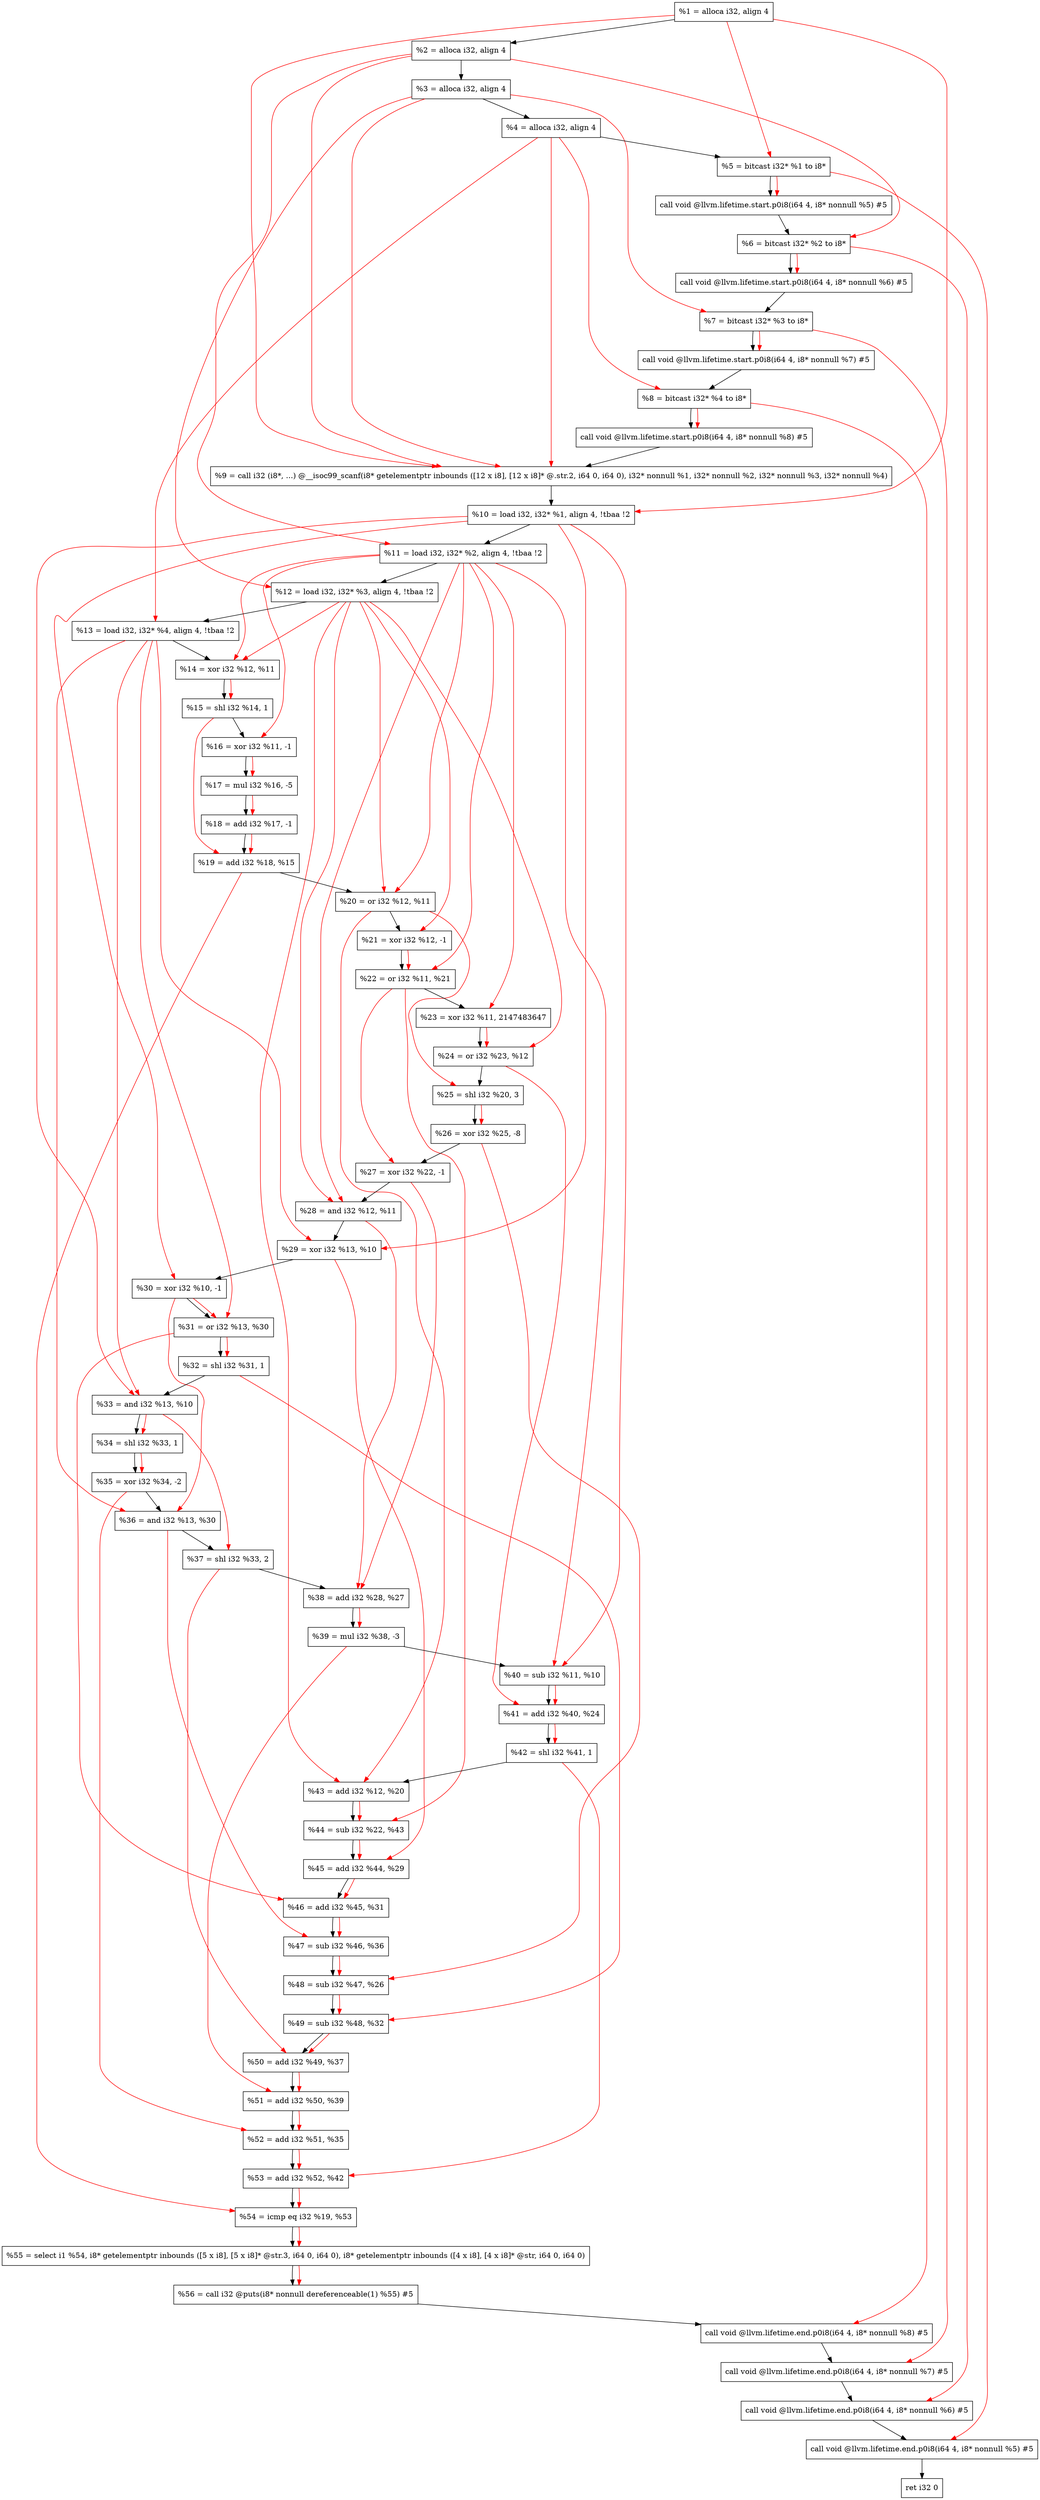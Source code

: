 digraph "DFG for'main' function" {
	Node0x7d4e38[shape=record, label="  %1 = alloca i32, align 4"];
	Node0x7d4eb8[shape=record, label="  %2 = alloca i32, align 4"];
	Node0x7d4f48[shape=record, label="  %3 = alloca i32, align 4"];
	Node0x7d4fa8[shape=record, label="  %4 = alloca i32, align 4"];
	Node0x7d5058[shape=record, label="  %5 = bitcast i32* %1 to i8*"];
	Node0x7d5488[shape=record, label="  call void @llvm.lifetime.start.p0i8(i64 4, i8* nonnull %5) #5"];
	Node0x7d5568[shape=record, label="  %6 = bitcast i32* %2 to i8*"];
	Node0x7d5668[shape=record, label="  call void @llvm.lifetime.start.p0i8(i64 4, i8* nonnull %6) #5"];
	Node0x7d5728[shape=record, label="  %7 = bitcast i32* %3 to i8*"];
	Node0x7d57d8[shape=record, label="  call void @llvm.lifetime.start.p0i8(i64 4, i8* nonnull %7) #5"];
	Node0x7d5898[shape=record, label="  %8 = bitcast i32* %4 to i8*"];
	Node0x7d5948[shape=record, label="  call void @llvm.lifetime.start.p0i8(i64 4, i8* nonnull %8) #5"];
	Node0x7cfbb0[shape=record, label="  %9 = call i32 (i8*, ...) @__isoc99_scanf(i8* getelementptr inbounds ([12 x i8], [12 x i8]* @.str.2, i64 0, i64 0), i32* nonnull %1, i32* nonnull %2, i32* nonnull %3, i32* nonnull %4)"];
	Node0x7d5b48[shape=record, label="  %10 = load i32, i32* %1, align 4, !tbaa !2"];
	Node0x7d6ab8[shape=record, label="  %11 = load i32, i32* %2, align 4, !tbaa !2"];
	Node0x7d7128[shape=record, label="  %12 = load i32, i32* %3, align 4, !tbaa !2"];
	Node0x7d7188[shape=record, label="  %13 = load i32, i32* %4, align 4, !tbaa !2"];
	Node0x7d7200[shape=record, label="  %14 = xor i32 %12, %11"];
	Node0x7d7270[shape=record, label="  %15 = shl i32 %14, 1"];
	Node0x7d72e0[shape=record, label="  %16 = xor i32 %11, -1"];
	Node0x7d7350[shape=record, label="  %17 = mul i32 %16, -5"];
	Node0x7d73c0[shape=record, label="  %18 = add i32 %17, -1"];
	Node0x7d7430[shape=record, label="  %19 = add i32 %18, %15"];
	Node0x7d74a0[shape=record, label="  %20 = or i32 %12, %11"];
	Node0x7d7510[shape=record, label="  %21 = xor i32 %12, -1"];
	Node0x7d7580[shape=record, label="  %22 = or i32 %11, %21"];
	Node0x7d75f0[shape=record, label="  %23 = xor i32 %11, 2147483647"];
	Node0x7d7660[shape=record, label="  %24 = or i32 %23, %12"];
	Node0x7d76d0[shape=record, label="  %25 = shl i32 %20, 3"];
	Node0x7d7740[shape=record, label="  %26 = xor i32 %25, -8"];
	Node0x7d77b0[shape=record, label="  %27 = xor i32 %22, -1"];
	Node0x7d7820[shape=record, label="  %28 = and i32 %12, %11"];
	Node0x7d7890[shape=record, label="  %29 = xor i32 %13, %10"];
	Node0x7d7900[shape=record, label="  %30 = xor i32 %10, -1"];
	Node0x7d7970[shape=record, label="  %31 = or i32 %13, %30"];
	Node0x7d79e0[shape=record, label="  %32 = shl i32 %31, 1"];
	Node0x7d7a50[shape=record, label="  %33 = and i32 %13, %10"];
	Node0x7d7ac0[shape=record, label="  %34 = shl i32 %33, 1"];
	Node0x7d7b30[shape=record, label="  %35 = xor i32 %34, -2"];
	Node0x7d7ba0[shape=record, label="  %36 = and i32 %13, %30"];
	Node0x7d7c10[shape=record, label="  %37 = shl i32 %33, 2"];
	Node0x7d7c80[shape=record, label="  %38 = add i32 %28, %27"];
	Node0x7d7cf0[shape=record, label="  %39 = mul i32 %38, -3"];
	Node0x7d7d60[shape=record, label="  %40 = sub i32 %11, %10"];
	Node0x7d7dd0[shape=record, label="  %41 = add i32 %40, %24"];
	Node0x7d7e40[shape=record, label="  %42 = shl i32 %41, 1"];
	Node0x7d7eb0[shape=record, label="  %43 = add i32 %12, %20"];
	Node0x7d7f20[shape=record, label="  %44 = sub i32 %22, %43"];
	Node0x7d7f90[shape=record, label="  %45 = add i32 %44, %29"];
	Node0x7d8000[shape=record, label="  %46 = add i32 %45, %31"];
	Node0x7d8070[shape=record, label="  %47 = sub i32 %46, %36"];
	Node0x7d80e0[shape=record, label="  %48 = sub i32 %47, %26"];
	Node0x7d8150[shape=record, label="  %49 = sub i32 %48, %32"];
	Node0x7d81c0[shape=record, label="  %50 = add i32 %49, %37"];
	Node0x7d8230[shape=record, label="  %51 = add i32 %50, %39"];
	Node0x7d82a0[shape=record, label="  %52 = add i32 %51, %35"];
	Node0x7d8310[shape=record, label="  %53 = add i32 %52, %42"];
	Node0x7d8380[shape=record, label="  %54 = icmp eq i32 %19, %53"];
	Node0x7748b8[shape=record, label="  %55 = select i1 %54, i8* getelementptr inbounds ([5 x i8], [5 x i8]* @str.3, i64 0, i64 0), i8* getelementptr inbounds ([4 x i8], [4 x i8]* @str, i64 0, i64 0)"];
	Node0x7d8410[shape=record, label="  %56 = call i32 @puts(i8* nonnull dereferenceable(1) %55) #5"];
	Node0x7d86b8[shape=record, label="  call void @llvm.lifetime.end.p0i8(i64 4, i8* nonnull %8) #5"];
	Node0x7d8818[shape=record, label="  call void @llvm.lifetime.end.p0i8(i64 4, i8* nonnull %7) #5"];
	Node0x7d8928[shape=record, label="  call void @llvm.lifetime.end.p0i8(i64 4, i8* nonnull %6) #5"];
	Node0x7d8a38[shape=record, label="  call void @llvm.lifetime.end.p0i8(i64 4, i8* nonnull %5) #5"];
	Node0x7d8af8[shape=record, label="  ret i32 0"];
	Node0x7d4e38 -> Node0x7d4eb8;
	Node0x7d4eb8 -> Node0x7d4f48;
	Node0x7d4f48 -> Node0x7d4fa8;
	Node0x7d4fa8 -> Node0x7d5058;
	Node0x7d5058 -> Node0x7d5488;
	Node0x7d5488 -> Node0x7d5568;
	Node0x7d5568 -> Node0x7d5668;
	Node0x7d5668 -> Node0x7d5728;
	Node0x7d5728 -> Node0x7d57d8;
	Node0x7d57d8 -> Node0x7d5898;
	Node0x7d5898 -> Node0x7d5948;
	Node0x7d5948 -> Node0x7cfbb0;
	Node0x7cfbb0 -> Node0x7d5b48;
	Node0x7d5b48 -> Node0x7d6ab8;
	Node0x7d6ab8 -> Node0x7d7128;
	Node0x7d7128 -> Node0x7d7188;
	Node0x7d7188 -> Node0x7d7200;
	Node0x7d7200 -> Node0x7d7270;
	Node0x7d7270 -> Node0x7d72e0;
	Node0x7d72e0 -> Node0x7d7350;
	Node0x7d7350 -> Node0x7d73c0;
	Node0x7d73c0 -> Node0x7d7430;
	Node0x7d7430 -> Node0x7d74a0;
	Node0x7d74a0 -> Node0x7d7510;
	Node0x7d7510 -> Node0x7d7580;
	Node0x7d7580 -> Node0x7d75f0;
	Node0x7d75f0 -> Node0x7d7660;
	Node0x7d7660 -> Node0x7d76d0;
	Node0x7d76d0 -> Node0x7d7740;
	Node0x7d7740 -> Node0x7d77b0;
	Node0x7d77b0 -> Node0x7d7820;
	Node0x7d7820 -> Node0x7d7890;
	Node0x7d7890 -> Node0x7d7900;
	Node0x7d7900 -> Node0x7d7970;
	Node0x7d7970 -> Node0x7d79e0;
	Node0x7d79e0 -> Node0x7d7a50;
	Node0x7d7a50 -> Node0x7d7ac0;
	Node0x7d7ac0 -> Node0x7d7b30;
	Node0x7d7b30 -> Node0x7d7ba0;
	Node0x7d7ba0 -> Node0x7d7c10;
	Node0x7d7c10 -> Node0x7d7c80;
	Node0x7d7c80 -> Node0x7d7cf0;
	Node0x7d7cf0 -> Node0x7d7d60;
	Node0x7d7d60 -> Node0x7d7dd0;
	Node0x7d7dd0 -> Node0x7d7e40;
	Node0x7d7e40 -> Node0x7d7eb0;
	Node0x7d7eb0 -> Node0x7d7f20;
	Node0x7d7f20 -> Node0x7d7f90;
	Node0x7d7f90 -> Node0x7d8000;
	Node0x7d8000 -> Node0x7d8070;
	Node0x7d8070 -> Node0x7d80e0;
	Node0x7d80e0 -> Node0x7d8150;
	Node0x7d8150 -> Node0x7d81c0;
	Node0x7d81c0 -> Node0x7d8230;
	Node0x7d8230 -> Node0x7d82a0;
	Node0x7d82a0 -> Node0x7d8310;
	Node0x7d8310 -> Node0x7d8380;
	Node0x7d8380 -> Node0x7748b8;
	Node0x7748b8 -> Node0x7d8410;
	Node0x7d8410 -> Node0x7d86b8;
	Node0x7d86b8 -> Node0x7d8818;
	Node0x7d8818 -> Node0x7d8928;
	Node0x7d8928 -> Node0x7d8a38;
	Node0x7d8a38 -> Node0x7d8af8;
edge [color=red]
	Node0x7d4e38 -> Node0x7d5058;
	Node0x7d5058 -> Node0x7d5488;
	Node0x7d4eb8 -> Node0x7d5568;
	Node0x7d5568 -> Node0x7d5668;
	Node0x7d4f48 -> Node0x7d5728;
	Node0x7d5728 -> Node0x7d57d8;
	Node0x7d4fa8 -> Node0x7d5898;
	Node0x7d5898 -> Node0x7d5948;
	Node0x7d4e38 -> Node0x7cfbb0;
	Node0x7d4eb8 -> Node0x7cfbb0;
	Node0x7d4f48 -> Node0x7cfbb0;
	Node0x7d4fa8 -> Node0x7cfbb0;
	Node0x7d4e38 -> Node0x7d5b48;
	Node0x7d4eb8 -> Node0x7d6ab8;
	Node0x7d4f48 -> Node0x7d7128;
	Node0x7d4fa8 -> Node0x7d7188;
	Node0x7d7128 -> Node0x7d7200;
	Node0x7d6ab8 -> Node0x7d7200;
	Node0x7d7200 -> Node0x7d7270;
	Node0x7d6ab8 -> Node0x7d72e0;
	Node0x7d72e0 -> Node0x7d7350;
	Node0x7d7350 -> Node0x7d73c0;
	Node0x7d73c0 -> Node0x7d7430;
	Node0x7d7270 -> Node0x7d7430;
	Node0x7d7128 -> Node0x7d74a0;
	Node0x7d6ab8 -> Node0x7d74a0;
	Node0x7d7128 -> Node0x7d7510;
	Node0x7d6ab8 -> Node0x7d7580;
	Node0x7d7510 -> Node0x7d7580;
	Node0x7d6ab8 -> Node0x7d75f0;
	Node0x7d75f0 -> Node0x7d7660;
	Node0x7d7128 -> Node0x7d7660;
	Node0x7d74a0 -> Node0x7d76d0;
	Node0x7d76d0 -> Node0x7d7740;
	Node0x7d7580 -> Node0x7d77b0;
	Node0x7d7128 -> Node0x7d7820;
	Node0x7d6ab8 -> Node0x7d7820;
	Node0x7d7188 -> Node0x7d7890;
	Node0x7d5b48 -> Node0x7d7890;
	Node0x7d5b48 -> Node0x7d7900;
	Node0x7d7188 -> Node0x7d7970;
	Node0x7d7900 -> Node0x7d7970;
	Node0x7d7970 -> Node0x7d79e0;
	Node0x7d7188 -> Node0x7d7a50;
	Node0x7d5b48 -> Node0x7d7a50;
	Node0x7d7a50 -> Node0x7d7ac0;
	Node0x7d7ac0 -> Node0x7d7b30;
	Node0x7d7188 -> Node0x7d7ba0;
	Node0x7d7900 -> Node0x7d7ba0;
	Node0x7d7a50 -> Node0x7d7c10;
	Node0x7d7820 -> Node0x7d7c80;
	Node0x7d77b0 -> Node0x7d7c80;
	Node0x7d7c80 -> Node0x7d7cf0;
	Node0x7d6ab8 -> Node0x7d7d60;
	Node0x7d5b48 -> Node0x7d7d60;
	Node0x7d7d60 -> Node0x7d7dd0;
	Node0x7d7660 -> Node0x7d7dd0;
	Node0x7d7dd0 -> Node0x7d7e40;
	Node0x7d7128 -> Node0x7d7eb0;
	Node0x7d74a0 -> Node0x7d7eb0;
	Node0x7d7580 -> Node0x7d7f20;
	Node0x7d7eb0 -> Node0x7d7f20;
	Node0x7d7f20 -> Node0x7d7f90;
	Node0x7d7890 -> Node0x7d7f90;
	Node0x7d7f90 -> Node0x7d8000;
	Node0x7d7970 -> Node0x7d8000;
	Node0x7d8000 -> Node0x7d8070;
	Node0x7d7ba0 -> Node0x7d8070;
	Node0x7d8070 -> Node0x7d80e0;
	Node0x7d7740 -> Node0x7d80e0;
	Node0x7d80e0 -> Node0x7d8150;
	Node0x7d79e0 -> Node0x7d8150;
	Node0x7d8150 -> Node0x7d81c0;
	Node0x7d7c10 -> Node0x7d81c0;
	Node0x7d81c0 -> Node0x7d8230;
	Node0x7d7cf0 -> Node0x7d8230;
	Node0x7d8230 -> Node0x7d82a0;
	Node0x7d7b30 -> Node0x7d82a0;
	Node0x7d82a0 -> Node0x7d8310;
	Node0x7d7e40 -> Node0x7d8310;
	Node0x7d7430 -> Node0x7d8380;
	Node0x7d8310 -> Node0x7d8380;
	Node0x7d8380 -> Node0x7748b8;
	Node0x7748b8 -> Node0x7d8410;
	Node0x7d5898 -> Node0x7d86b8;
	Node0x7d5728 -> Node0x7d8818;
	Node0x7d5568 -> Node0x7d8928;
	Node0x7d5058 -> Node0x7d8a38;
}
